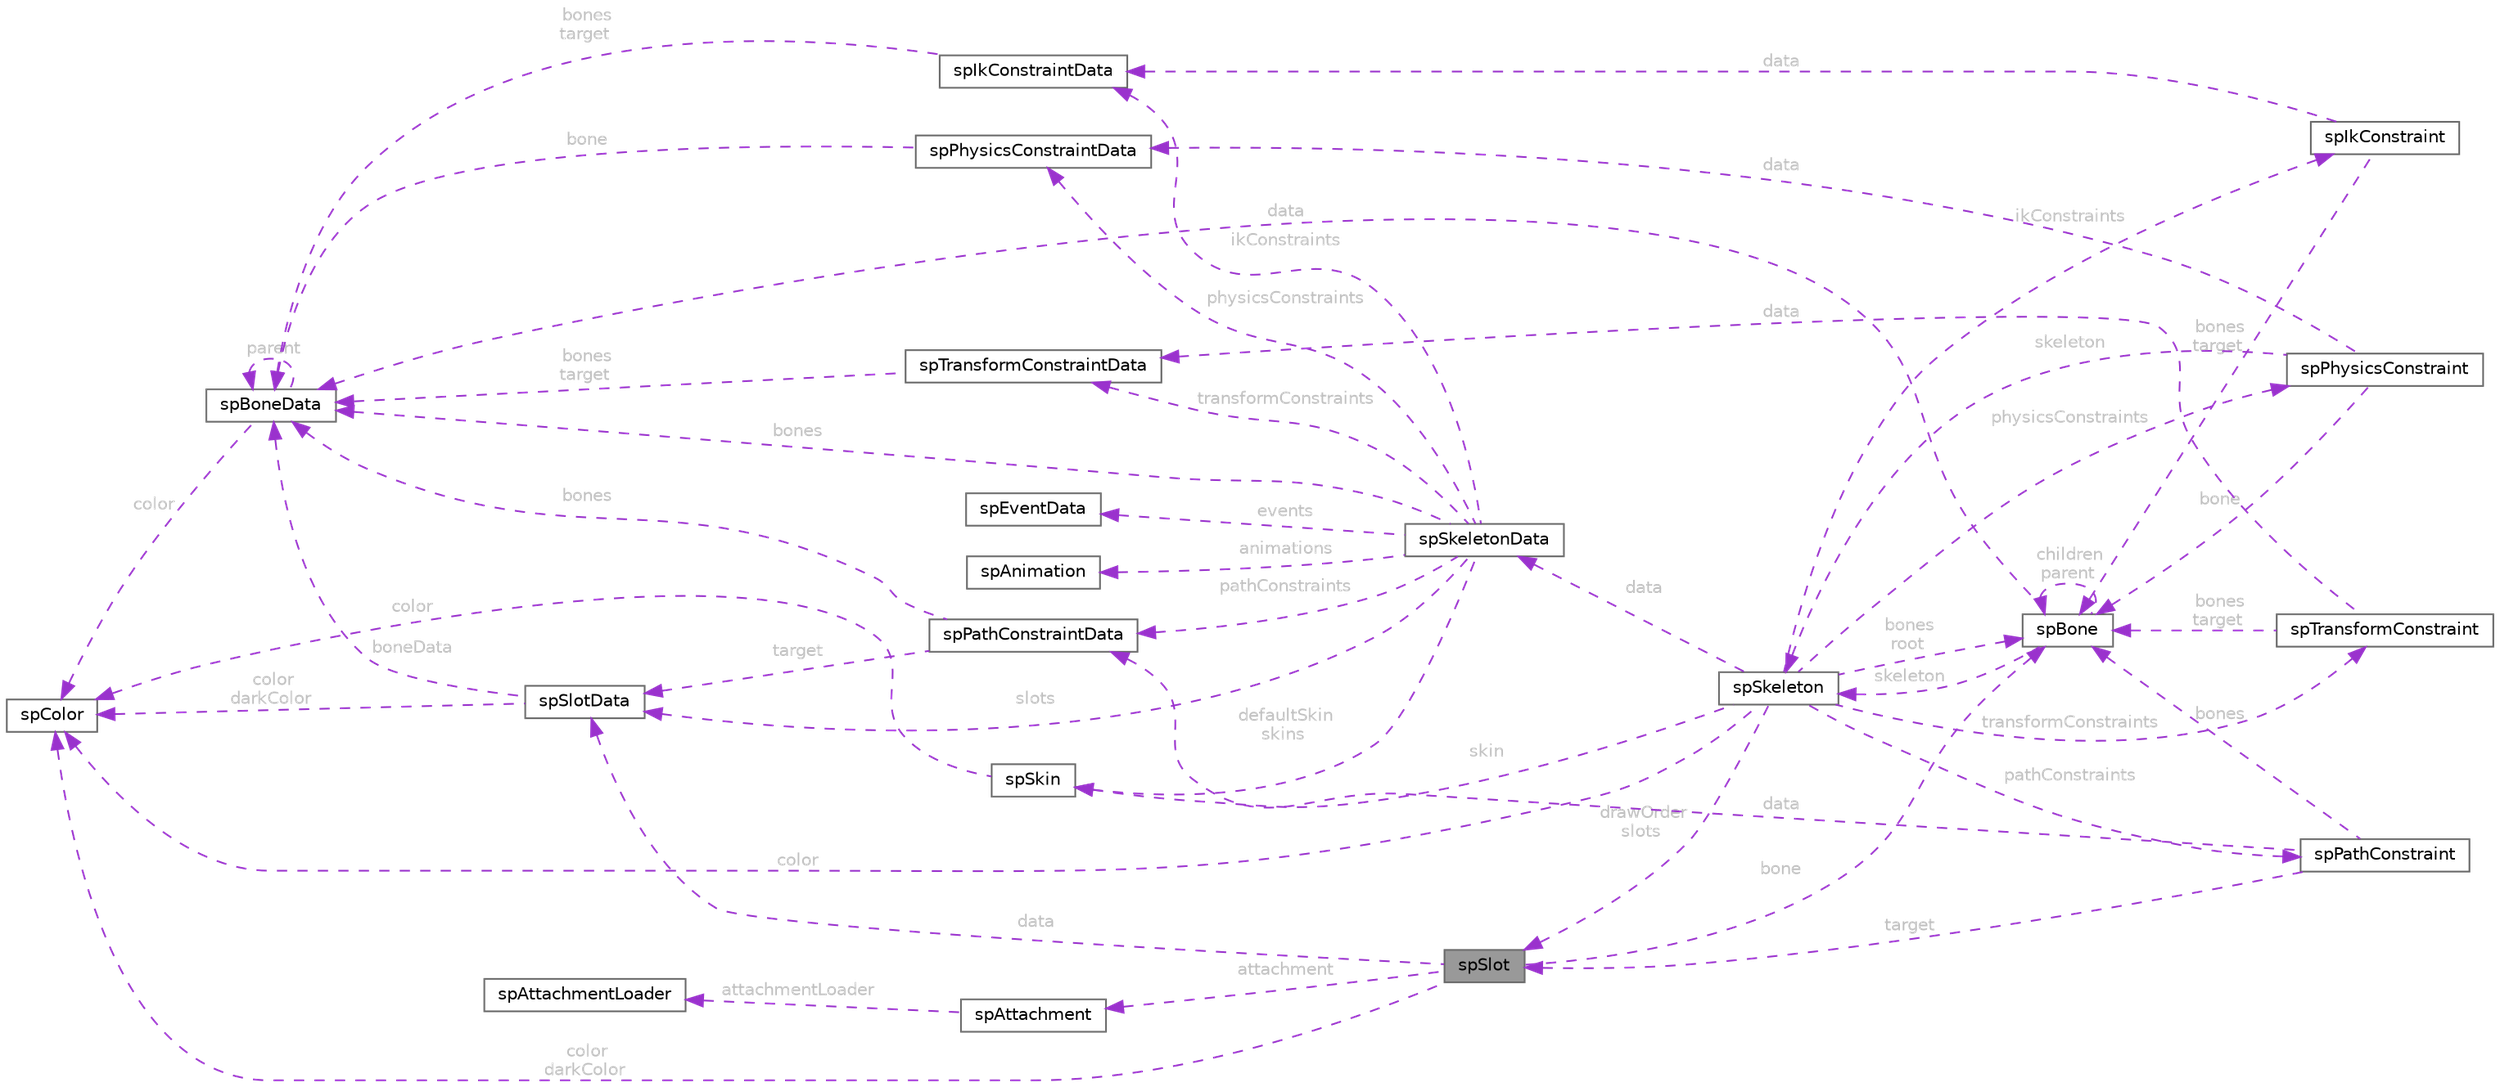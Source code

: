 digraph "spSlot"
{
 // LATEX_PDF_SIZE
  bgcolor="transparent";
  edge [fontname=Helvetica,fontsize=10,labelfontname=Helvetica,labelfontsize=10];
  node [fontname=Helvetica,fontsize=10,shape=box,height=0.2,width=0.4];
  rankdir="LR";
  Node1 [id="Node000001",label="spSlot",height=0.2,width=0.4,color="gray40", fillcolor="grey60", style="filled", fontcolor="black",tooltip=" "];
  Node2 -> Node1 [id="edge1_Node000001_Node000002",dir="back",color="darkorchid3",style="dashed",tooltip=" ",label=" data",fontcolor="grey" ];
  Node2 [id="Node000002",label="spSlotData",height=0.2,width=0.4,color="gray40", fillcolor="white", style="filled",URL="$structsp_slot_data.html",tooltip=" "];
  Node3 -> Node2 [id="edge2_Node000002_Node000003",dir="back",color="darkorchid3",style="dashed",tooltip=" ",label=" boneData",fontcolor="grey" ];
  Node3 [id="Node000003",label="spBoneData",height=0.2,width=0.4,color="gray40", fillcolor="white", style="filled",URL="$structsp_bone_data.html",tooltip=" "];
  Node3 -> Node3 [id="edge3_Node000003_Node000003",dir="back",color="darkorchid3",style="dashed",tooltip=" ",label=" parent",fontcolor="grey" ];
  Node4 -> Node3 [id="edge4_Node000003_Node000004",dir="back",color="darkorchid3",style="dashed",tooltip=" ",label=" color",fontcolor="grey" ];
  Node4 [id="Node000004",label="spColor",height=0.2,width=0.4,color="gray40", fillcolor="white", style="filled",URL="$structsp_color.html",tooltip=" "];
  Node4 -> Node2 [id="edge5_Node000002_Node000004",dir="back",color="darkorchid3",style="dashed",tooltip=" ",label=" color\ndarkColor",fontcolor="grey" ];
  Node5 -> Node1 [id="edge6_Node000001_Node000005",dir="back",color="darkorchid3",style="dashed",tooltip=" ",label=" bone",fontcolor="grey" ];
  Node5 [id="Node000005",label="spBone",height=0.2,width=0.4,color="gray40", fillcolor="white", style="filled",URL="$structsp_bone.html",tooltip=" "];
  Node3 -> Node5 [id="edge7_Node000005_Node000003",dir="back",color="darkorchid3",style="dashed",tooltip=" ",label=" data",fontcolor="grey" ];
  Node6 -> Node5 [id="edge8_Node000005_Node000006",dir="back",color="darkorchid3",style="dashed",tooltip=" ",label=" skeleton",fontcolor="grey" ];
  Node6 [id="Node000006",label="spSkeleton",height=0.2,width=0.4,color="gray40", fillcolor="white", style="filled",URL="$structsp_skeleton.html",tooltip=" "];
  Node7 -> Node6 [id="edge9_Node000006_Node000007",dir="back",color="darkorchid3",style="dashed",tooltip=" ",label=" data",fontcolor="grey" ];
  Node7 [id="Node000007",label="spSkeletonData",height=0.2,width=0.4,color="gray40", fillcolor="white", style="filled",URL="$structsp_skeleton_data.html",tooltip=" "];
  Node3 -> Node7 [id="edge10_Node000007_Node000003",dir="back",color="darkorchid3",style="dashed",tooltip=" ",label=" bones",fontcolor="grey" ];
  Node2 -> Node7 [id="edge11_Node000007_Node000002",dir="back",color="darkorchid3",style="dashed",tooltip=" ",label=" slots",fontcolor="grey" ];
  Node8 -> Node7 [id="edge12_Node000007_Node000008",dir="back",color="darkorchid3",style="dashed",tooltip=" ",label=" defaultSkin\nskins",fontcolor="grey" ];
  Node8 [id="Node000008",label="spSkin",height=0.2,width=0.4,color="gray40", fillcolor="white", style="filled",URL="$structsp_skin.html",tooltip=" "];
  Node4 -> Node8 [id="edge13_Node000008_Node000004",dir="back",color="darkorchid3",style="dashed",tooltip=" ",label=" color",fontcolor="grey" ];
  Node9 -> Node7 [id="edge14_Node000007_Node000009",dir="back",color="darkorchid3",style="dashed",tooltip=" ",label=" events",fontcolor="grey" ];
  Node9 [id="Node000009",label="spEventData",height=0.2,width=0.4,color="gray40", fillcolor="white", style="filled",URL="$structsp_event_data.html",tooltip=" "];
  Node10 -> Node7 [id="edge15_Node000007_Node000010",dir="back",color="darkorchid3",style="dashed",tooltip=" ",label=" animations",fontcolor="grey" ];
  Node10 [id="Node000010",label="spAnimation",height=0.2,width=0.4,color="gray40", fillcolor="white", style="filled",URL="$structsp_animation.html",tooltip=" "];
  Node11 -> Node7 [id="edge16_Node000007_Node000011",dir="back",color="darkorchid3",style="dashed",tooltip=" ",label=" ikConstraints",fontcolor="grey" ];
  Node11 [id="Node000011",label="spIkConstraintData",height=0.2,width=0.4,color="gray40", fillcolor="white", style="filled",URL="$structsp_ik_constraint_data.html",tooltip=" "];
  Node3 -> Node11 [id="edge17_Node000011_Node000003",dir="back",color="darkorchid3",style="dashed",tooltip=" ",label=" bones\ntarget",fontcolor="grey" ];
  Node12 -> Node7 [id="edge18_Node000007_Node000012",dir="back",color="darkorchid3",style="dashed",tooltip=" ",label=" transformConstraints",fontcolor="grey" ];
  Node12 [id="Node000012",label="spTransformConstraintData",height=0.2,width=0.4,color="gray40", fillcolor="white", style="filled",URL="$structsp_transform_constraint_data.html",tooltip=" "];
  Node3 -> Node12 [id="edge19_Node000012_Node000003",dir="back",color="darkorchid3",style="dashed",tooltip=" ",label=" bones\ntarget",fontcolor="grey" ];
  Node13 -> Node7 [id="edge20_Node000007_Node000013",dir="back",color="darkorchid3",style="dashed",tooltip=" ",label=" pathConstraints",fontcolor="grey" ];
  Node13 [id="Node000013",label="spPathConstraintData",height=0.2,width=0.4,color="gray40", fillcolor="white", style="filled",URL="$structsp_path_constraint_data.html",tooltip=" "];
  Node3 -> Node13 [id="edge21_Node000013_Node000003",dir="back",color="darkorchid3",style="dashed",tooltip=" ",label=" bones",fontcolor="grey" ];
  Node2 -> Node13 [id="edge22_Node000013_Node000002",dir="back",color="darkorchid3",style="dashed",tooltip=" ",label=" target",fontcolor="grey" ];
  Node14 -> Node7 [id="edge23_Node000007_Node000014",dir="back",color="darkorchid3",style="dashed",tooltip=" ",label=" physicsConstraints",fontcolor="grey" ];
  Node14 [id="Node000014",label="spPhysicsConstraintData",height=0.2,width=0.4,color="gray40", fillcolor="white", style="filled",URL="$structsp_physics_constraint_data.html",tooltip=" "];
  Node3 -> Node14 [id="edge24_Node000014_Node000003",dir="back",color="darkorchid3",style="dashed",tooltip=" ",label=" bone",fontcolor="grey" ];
  Node5 -> Node6 [id="edge25_Node000006_Node000005",dir="back",color="darkorchid3",style="dashed",tooltip=" ",label=" bones\nroot",fontcolor="grey" ];
  Node1 -> Node6 [id="edge26_Node000006_Node000001",dir="back",color="darkorchid3",style="dashed",tooltip=" ",label=" drawOrder\nslots",fontcolor="grey" ];
  Node15 -> Node6 [id="edge27_Node000006_Node000015",dir="back",color="darkorchid3",style="dashed",tooltip=" ",label=" ikConstraints",fontcolor="grey" ];
  Node15 [id="Node000015",label="spIkConstraint",height=0.2,width=0.4,color="gray40", fillcolor="white", style="filled",URL="$structsp_ik_constraint.html",tooltip=" "];
  Node11 -> Node15 [id="edge28_Node000015_Node000011",dir="back",color="darkorchid3",style="dashed",tooltip=" ",label=" data",fontcolor="grey" ];
  Node5 -> Node15 [id="edge29_Node000015_Node000005",dir="back",color="darkorchid3",style="dashed",tooltip=" ",label=" bones\ntarget",fontcolor="grey" ];
  Node16 -> Node6 [id="edge30_Node000006_Node000016",dir="back",color="darkorchid3",style="dashed",tooltip=" ",label=" transformConstraints",fontcolor="grey" ];
  Node16 [id="Node000016",label="spTransformConstraint",height=0.2,width=0.4,color="gray40", fillcolor="white", style="filled",URL="$structsp_transform_constraint.html",tooltip=" "];
  Node12 -> Node16 [id="edge31_Node000016_Node000012",dir="back",color="darkorchid3",style="dashed",tooltip=" ",label=" data",fontcolor="grey" ];
  Node5 -> Node16 [id="edge32_Node000016_Node000005",dir="back",color="darkorchid3",style="dashed",tooltip=" ",label=" bones\ntarget",fontcolor="grey" ];
  Node17 -> Node6 [id="edge33_Node000006_Node000017",dir="back",color="darkorchid3",style="dashed",tooltip=" ",label=" pathConstraints",fontcolor="grey" ];
  Node17 [id="Node000017",label="spPathConstraint",height=0.2,width=0.4,color="gray40", fillcolor="white", style="filled",URL="$structsp_path_constraint.html",tooltip=" "];
  Node13 -> Node17 [id="edge34_Node000017_Node000013",dir="back",color="darkorchid3",style="dashed",tooltip=" ",label=" data",fontcolor="grey" ];
  Node5 -> Node17 [id="edge35_Node000017_Node000005",dir="back",color="darkorchid3",style="dashed",tooltip=" ",label=" bones",fontcolor="grey" ];
  Node1 -> Node17 [id="edge36_Node000017_Node000001",dir="back",color="darkorchid3",style="dashed",tooltip=" ",label=" target",fontcolor="grey" ];
  Node18 -> Node6 [id="edge37_Node000006_Node000018",dir="back",color="darkorchid3",style="dashed",tooltip=" ",label=" physicsConstraints",fontcolor="grey" ];
  Node18 [id="Node000018",label="spPhysicsConstraint",height=0.2,width=0.4,color="gray40", fillcolor="white", style="filled",URL="$structsp_physics_constraint.html",tooltip=" "];
  Node14 -> Node18 [id="edge38_Node000018_Node000014",dir="back",color="darkorchid3",style="dashed",tooltip=" ",label=" data",fontcolor="grey" ];
  Node5 -> Node18 [id="edge39_Node000018_Node000005",dir="back",color="darkorchid3",style="dashed",tooltip=" ",label=" bone",fontcolor="grey" ];
  Node6 -> Node18 [id="edge40_Node000018_Node000006",dir="back",color="darkorchid3",style="dashed",tooltip=" ",label=" skeleton",fontcolor="grey" ];
  Node8 -> Node6 [id="edge41_Node000006_Node000008",dir="back",color="darkorchid3",style="dashed",tooltip=" ",label=" skin",fontcolor="grey" ];
  Node4 -> Node6 [id="edge42_Node000006_Node000004",dir="back",color="darkorchid3",style="dashed",tooltip=" ",label=" color",fontcolor="grey" ];
  Node5 -> Node5 [id="edge43_Node000005_Node000005",dir="back",color="darkorchid3",style="dashed",tooltip=" ",label=" children\nparent",fontcolor="grey" ];
  Node4 -> Node1 [id="edge44_Node000001_Node000004",dir="back",color="darkorchid3",style="dashed",tooltip=" ",label=" color\ndarkColor",fontcolor="grey" ];
  Node19 -> Node1 [id="edge45_Node000001_Node000019",dir="back",color="darkorchid3",style="dashed",tooltip=" ",label=" attachment",fontcolor="grey" ];
  Node19 [id="Node000019",label="spAttachment",height=0.2,width=0.4,color="gray40", fillcolor="white", style="filled",URL="$structsp_attachment.html",tooltip=" "];
  Node20 -> Node19 [id="edge46_Node000019_Node000020",dir="back",color="darkorchid3",style="dashed",tooltip=" ",label=" attachmentLoader",fontcolor="grey" ];
  Node20 [id="Node000020",label="spAttachmentLoader",height=0.2,width=0.4,color="gray40", fillcolor="white", style="filled",URL="$structsp_attachment_loader.html",tooltip=" "];
}
